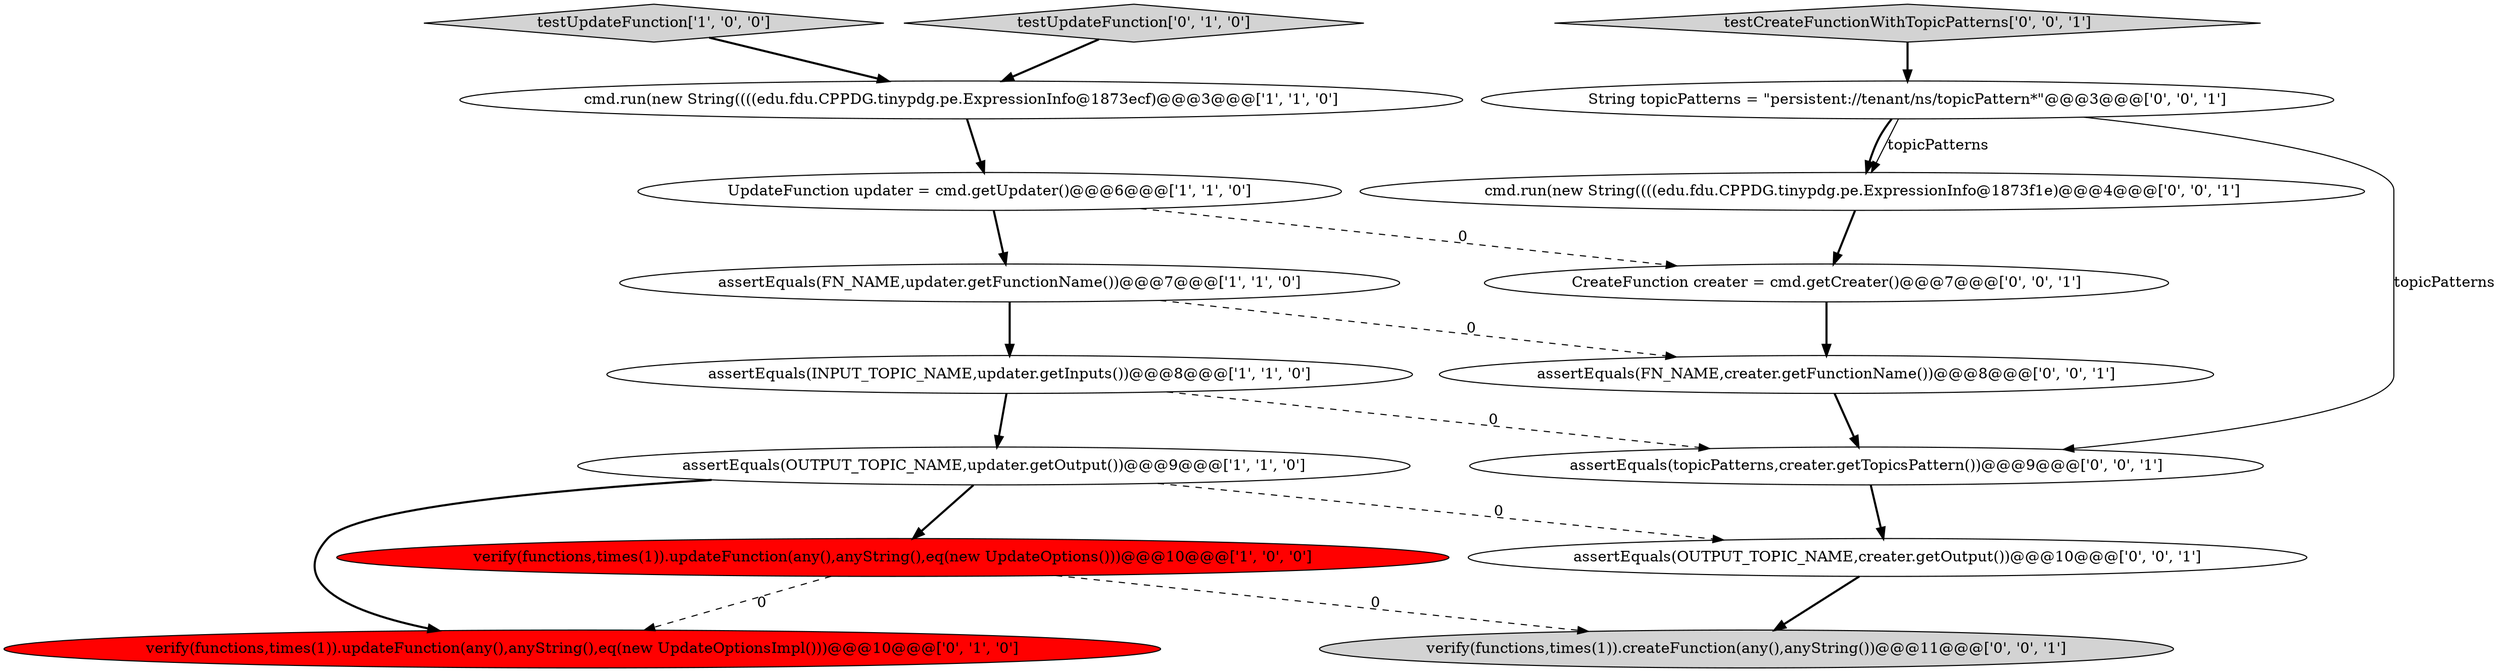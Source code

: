 digraph {
0 [style = filled, label = "assertEquals(INPUT_TOPIC_NAME,updater.getInputs())@@@8@@@['1', '1', '0']", fillcolor = white, shape = ellipse image = "AAA0AAABBB1BBB"];
4 [style = filled, label = "assertEquals(OUTPUT_TOPIC_NAME,updater.getOutput())@@@9@@@['1', '1', '0']", fillcolor = white, shape = ellipse image = "AAA0AAABBB1BBB"];
8 [style = filled, label = "verify(functions,times(1)).updateFunction(any(),anyString(),eq(new UpdateOptionsImpl()))@@@10@@@['0', '1', '0']", fillcolor = red, shape = ellipse image = "AAA1AAABBB2BBB"];
3 [style = filled, label = "cmd.run(new String((((edu.fdu.CPPDG.tinypdg.pe.ExpressionInfo@1873ecf)@@@3@@@['1', '1', '0']", fillcolor = white, shape = ellipse image = "AAA0AAABBB1BBB"];
5 [style = filled, label = "UpdateFunction updater = cmd.getUpdater()@@@6@@@['1', '1', '0']", fillcolor = white, shape = ellipse image = "AAA0AAABBB1BBB"];
2 [style = filled, label = "assertEquals(FN_NAME,updater.getFunctionName())@@@7@@@['1', '1', '0']", fillcolor = white, shape = ellipse image = "AAA0AAABBB1BBB"];
1 [style = filled, label = "testUpdateFunction['1', '0', '0']", fillcolor = lightgray, shape = diamond image = "AAA0AAABBB1BBB"];
6 [style = filled, label = "verify(functions,times(1)).updateFunction(any(),anyString(),eq(new UpdateOptions()))@@@10@@@['1', '0', '0']", fillcolor = red, shape = ellipse image = "AAA1AAABBB1BBB"];
7 [style = filled, label = "testUpdateFunction['0', '1', '0']", fillcolor = lightgray, shape = diamond image = "AAA0AAABBB2BBB"];
12 [style = filled, label = "CreateFunction creater = cmd.getCreater()@@@7@@@['0', '0', '1']", fillcolor = white, shape = ellipse image = "AAA0AAABBB3BBB"];
14 [style = filled, label = "assertEquals(FN_NAME,creater.getFunctionName())@@@8@@@['0', '0', '1']", fillcolor = white, shape = ellipse image = "AAA0AAABBB3BBB"];
16 [style = filled, label = "assertEquals(OUTPUT_TOPIC_NAME,creater.getOutput())@@@10@@@['0', '0', '1']", fillcolor = white, shape = ellipse image = "AAA0AAABBB3BBB"];
10 [style = filled, label = "assertEquals(topicPatterns,creater.getTopicsPattern())@@@9@@@['0', '0', '1']", fillcolor = white, shape = ellipse image = "AAA0AAABBB3BBB"];
11 [style = filled, label = "String topicPatterns = \"persistent://tenant/ns/topicPattern*\"@@@3@@@['0', '0', '1']", fillcolor = white, shape = ellipse image = "AAA0AAABBB3BBB"];
9 [style = filled, label = "cmd.run(new String((((edu.fdu.CPPDG.tinypdg.pe.ExpressionInfo@1873f1e)@@@4@@@['0', '0', '1']", fillcolor = white, shape = ellipse image = "AAA0AAABBB3BBB"];
13 [style = filled, label = "verify(functions,times(1)).createFunction(any(),anyString())@@@11@@@['0', '0', '1']", fillcolor = lightgray, shape = ellipse image = "AAA0AAABBB3BBB"];
15 [style = filled, label = "testCreateFunctionWithTopicPatterns['0', '0', '1']", fillcolor = lightgray, shape = diamond image = "AAA0AAABBB3BBB"];
16->13 [style = bold, label=""];
6->8 [style = dashed, label="0"];
5->12 [style = dashed, label="0"];
4->16 [style = dashed, label="0"];
4->6 [style = bold, label=""];
1->3 [style = bold, label=""];
14->10 [style = bold, label=""];
11->9 [style = bold, label=""];
0->10 [style = dashed, label="0"];
7->3 [style = bold, label=""];
5->2 [style = bold, label=""];
3->5 [style = bold, label=""];
2->0 [style = bold, label=""];
11->10 [style = solid, label="topicPatterns"];
15->11 [style = bold, label=""];
10->16 [style = bold, label=""];
2->14 [style = dashed, label="0"];
6->13 [style = dashed, label="0"];
0->4 [style = bold, label=""];
12->14 [style = bold, label=""];
4->8 [style = bold, label=""];
9->12 [style = bold, label=""];
11->9 [style = solid, label="topicPatterns"];
}
